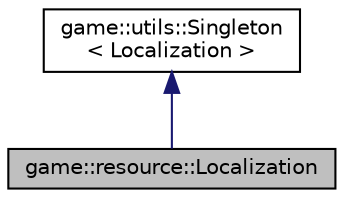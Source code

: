 digraph "game::resource::Localization"
{
 // LATEX_PDF_SIZE
  edge [fontname="Helvetica",fontsize="10",labelfontname="Helvetica",labelfontsize="10"];
  node [fontname="Helvetica",fontsize="10",shape=record];
  Node1 [label="game::resource::Localization",height=0.2,width=0.4,color="black", fillcolor="grey75", style="filled", fontcolor="black",tooltip="game text localization manager"];
  Node2 -> Node1 [dir="back",color="midnightblue",fontsize="10",style="solid",fontname="Helvetica"];
  Node2 [label="game::utils::Singleton\l\< Localization \>",height=0.2,width=0.4,color="black", fillcolor="white", style="filled",URL="$classgame_1_1utils_1_1Singleton.html",tooltip=" "];
}
